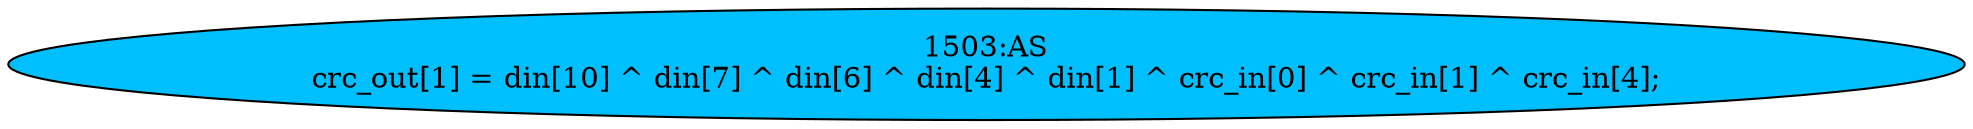 strict digraph "" {
	node [label="\N"];
	"1503:AS"	 [ast="<pyverilog.vparser.ast.Assign object at 0x7f13b55d4c50>",
		def_var="['crc_out']",
		fillcolor=deepskyblue,
		label="1503:AS
crc_out[1] = din[10] ^ din[7] ^ din[6] ^ din[4] ^ din[1] ^ crc_in[0] ^ crc_in[1] ^ crc_in[4];",
		statements="[]",
		style=filled,
		typ=Assign,
		use_var="['din', 'din', 'din', 'din', 'din', 'crc_in', 'crc_in', 'crc_in']"];
}
